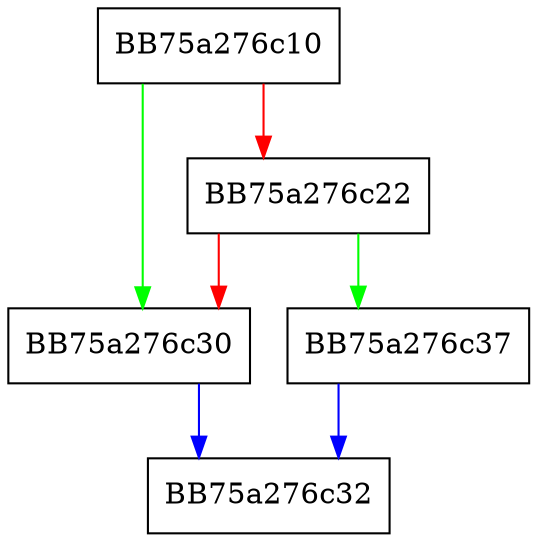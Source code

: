 digraph exprAlwaysFalse {
  node [shape="box"];
  graph [splines=ortho];
  BB75a276c10 -> BB75a276c30 [color="green"];
  BB75a276c10 -> BB75a276c22 [color="red"];
  BB75a276c22 -> BB75a276c37 [color="green"];
  BB75a276c22 -> BB75a276c30 [color="red"];
  BB75a276c30 -> BB75a276c32 [color="blue"];
  BB75a276c37 -> BB75a276c32 [color="blue"];
}